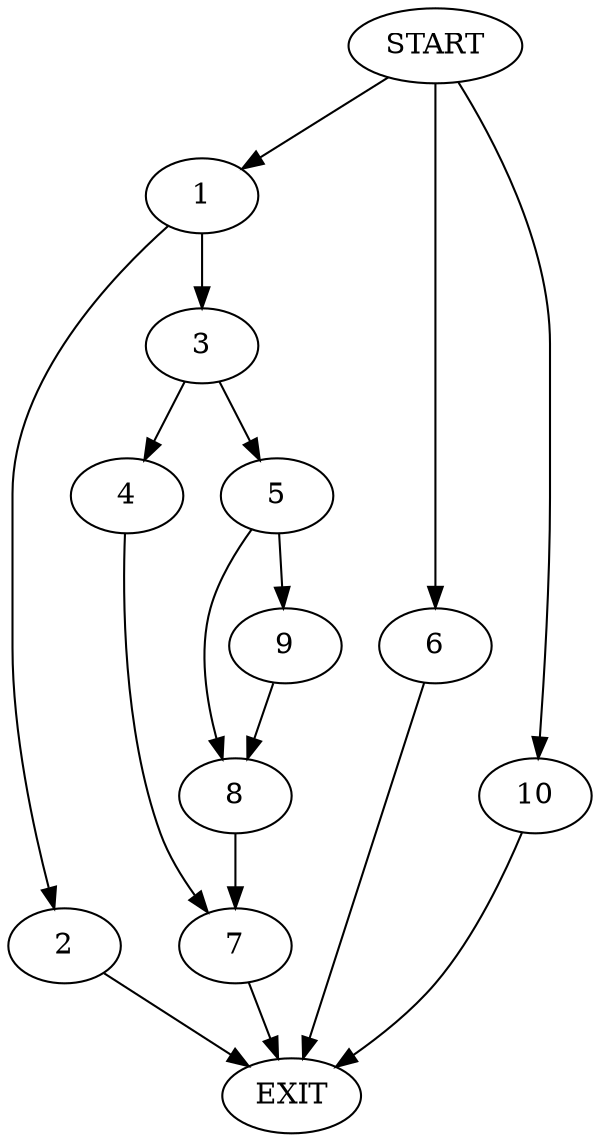 digraph {
0 [label="START"]
11 [label="EXIT"]
0 -> 1
1 -> 2
1 -> 3
3 -> 4
3 -> 5
2 -> 11
0 -> 6
6 -> 11
4 -> 7
5 -> 8
5 -> 9
7 -> 11
9 -> 8
8 -> 7
0 -> 10
10 -> 11
}
